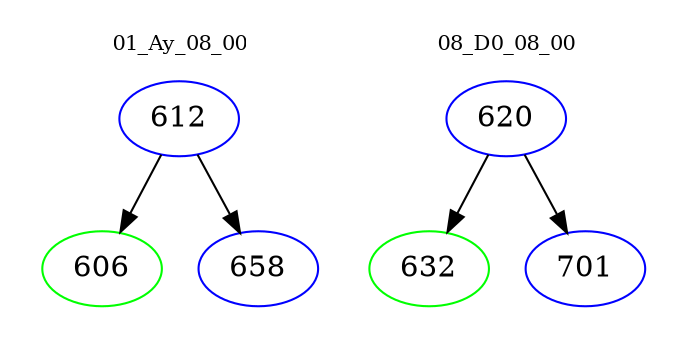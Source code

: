 digraph{
subgraph cluster_0 {
color = white
label = "01_Ay_08_00";
fontsize=10;
T0_612 [label="612", color="blue"]
T0_612 -> T0_606 [color="black"]
T0_606 [label="606", color="green"]
T0_612 -> T0_658 [color="black"]
T0_658 [label="658", color="blue"]
}
subgraph cluster_1 {
color = white
label = "08_D0_08_00";
fontsize=10;
T1_620 [label="620", color="blue"]
T1_620 -> T1_632 [color="black"]
T1_632 [label="632", color="green"]
T1_620 -> T1_701 [color="black"]
T1_701 [label="701", color="blue"]
}
}
